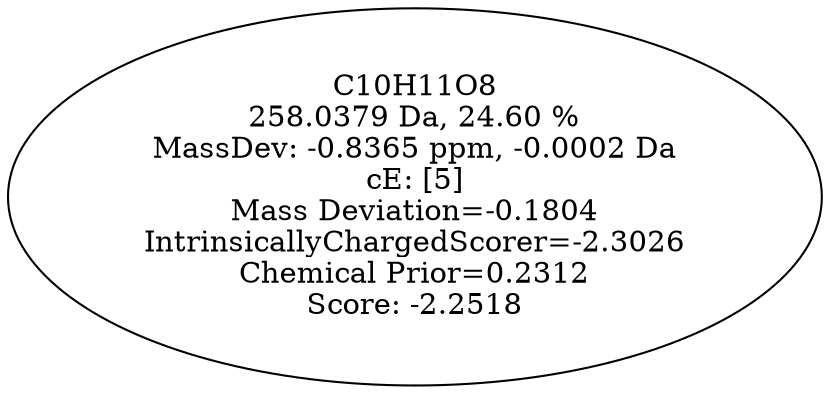 strict digraph {
v1 [label="C10H11O8\n258.0379 Da, 24.60 %\nMassDev: -0.8365 ppm, -0.0002 Da\ncE: [5]\nMass Deviation=-0.1804\nIntrinsicallyChargedScorer=-2.3026\nChemical Prior=0.2312\nScore: -2.2518"];
}